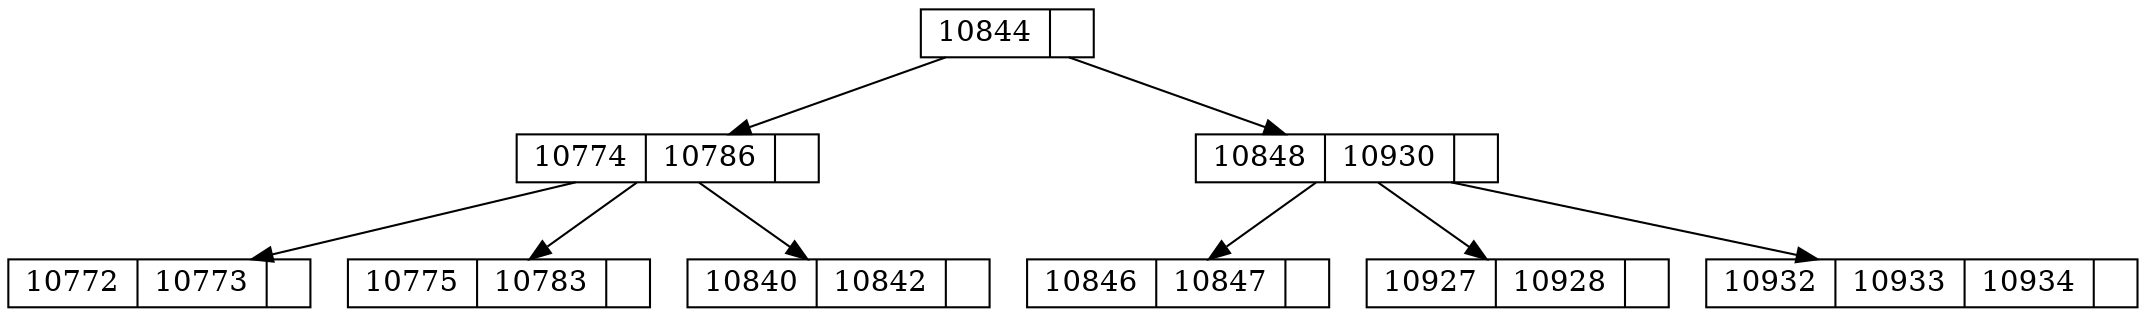 digraph G {
 node [shape = record,height=.1];10844->10774;
10774->10772;
10774->10775;
10774->10840;
10844->10848;
10848->10846;
10848->10927;
10848->10932;
10844[label = "<f0>10844|"];
10774[label = "<f0>10774|<f1>10786|"];
10772[label = "<f0>10772|<f1>10773|"];
10775[label = "<f0>10775|<f1>10783|"];
10840[label = "<f0>10840|<f1>10842|"];
10848[label = "<f0>10848|<f1>10930|"];
10846[label = "<f0>10846|<f1>10847|"];
10927[label = "<f0>10927|<f1>10928|"];
10932[label = "<f0>10932|<f1>10933|<f2>10934|"];
}